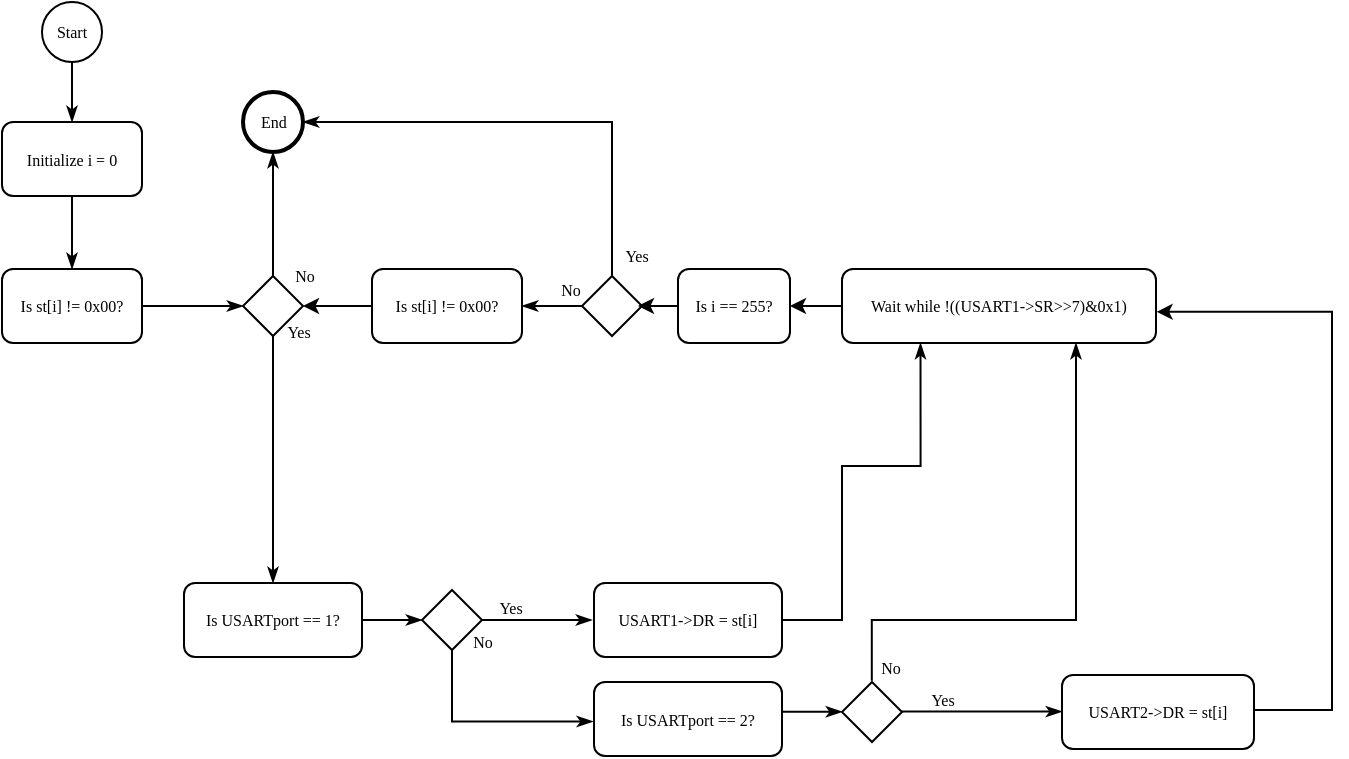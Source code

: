 <mxfile version="24.7.17">
  <diagram name="Page-1" id="c7488fd3-1785-93aa-aadb-54a6760d102a">
    <mxGraphModel dx="814" dy="515" grid="0" gridSize="10" guides="1" tooltips="1" connect="1" arrows="1" fold="1" page="1" pageScale="1" pageWidth="1100" pageHeight="850" background="none" math="0" shadow="0">
      <root>
        <mxCell id="0" />
        <mxCell id="1" parent="0" />
        <mxCell id="b9uBkOphKhD5eRVLnkFg-5" style="edgeStyle=orthogonalEdgeStyle;rounded=0;html=1;labelBackgroundColor=none;startArrow=none;startFill=0;startSize=5;endArrow=classicThin;endFill=1;endSize=5;jettySize=auto;orthogonalLoop=1;strokeWidth=1;fontFamily=Verdana;fontSize=8" parent="1" source="b9uBkOphKhD5eRVLnkFg-6" target="b9uBkOphKhD5eRVLnkFg-7" edge="1">
          <mxGeometry relative="1" as="geometry" />
        </mxCell>
        <mxCell id="b9uBkOphKhD5eRVLnkFg-6" value="Start" style="ellipse;whiteSpace=wrap;html=1;rounded=0;shadow=0;labelBackgroundColor=none;strokeWidth=1;fontFamily=Verdana;fontSize=8;align=center;" parent="1" vertex="1">
          <mxGeometry x="280" y="80" width="30" height="30" as="geometry" />
        </mxCell>
        <mxCell id="b9uBkOphKhD5eRVLnkFg-7" value="Initialize i = 0" style="rounded=1;whiteSpace=wrap;html=1;shadow=0;labelBackgroundColor=none;strokeWidth=1;fontFamily=Verdana;fontSize=8;align=center;" parent="1" vertex="1">
          <mxGeometry x="260" y="140.0" width="70" height="37" as="geometry" />
        </mxCell>
        <mxCell id="b9uBkOphKhD5eRVLnkFg-14" style="edgeStyle=orthogonalEdgeStyle;rounded=0;html=1;labelBackgroundColor=none;startArrow=none;startFill=0;startSize=5;endArrow=classicThin;endFill=1;endSize=5;jettySize=auto;orthogonalLoop=1;strokeWidth=1;fontFamily=Verdana;fontSize=8" parent="1" source="b9uBkOphKhD5eRVLnkFg-15" target="b9uBkOphKhD5eRVLnkFg-16" edge="1">
          <mxGeometry relative="1" as="geometry" />
        </mxCell>
        <mxCell id="b9uBkOphKhD5eRVLnkFg-15" value="Is st[i] != 0x00?" style="rounded=1;whiteSpace=wrap;html=1;shadow=0;labelBackgroundColor=none;strokeWidth=1;fontFamily=Verdana;fontSize=8;align=center;" parent="1" vertex="1">
          <mxGeometry x="260" y="213.5" width="70" height="37" as="geometry" />
        </mxCell>
        <mxCell id="b9uBkOphKhD5eRVLnkFg-16" value="" style="strokeWidth=1;html=1;shape=mxgraph.flowchart.decision;whiteSpace=wrap;rounded=1;shadow=0;labelBackgroundColor=none;fontFamily=Verdana;fontSize=8;align=center;" parent="1" vertex="1">
          <mxGeometry x="380.5" y="217.0" width="30" height="30" as="geometry" />
        </mxCell>
        <mxCell id="b9uBkOphKhD5eRVLnkFg-17" style="edgeStyle=orthogonalEdgeStyle;rounded=0;html=1;labelBackgroundColor=none;startArrow=none;startFill=0;startSize=5;endArrow=classicThin;endFill=1;endSize=5;jettySize=auto;orthogonalLoop=1;strokeWidth=1;fontFamily=Verdana;fontSize=8" parent="1" source="b9uBkOphKhD5eRVLnkFg-7" target="b9uBkOphKhD5eRVLnkFg-15" edge="1">
          <mxGeometry relative="1" as="geometry" />
        </mxCell>
        <mxCell id="b9uBkOphKhD5eRVLnkFg-19" value="Yes" style="edgeStyle=orthogonalEdgeStyle;rounded=0;html=1;labelBackgroundColor=none;startArrow=none;startFill=0;startSize=5;endArrow=classicThin;endFill=1;endSize=5;jettySize=auto;orthogonalLoop=1;strokeWidth=1;fontFamily=Verdana;fontSize=8" parent="1" source="b9uBkOphKhD5eRVLnkFg-16" target="b9uBkOphKhD5eRVLnkFg-23" edge="1">
          <mxGeometry x="-1" y="12" relative="1" as="geometry">
            <mxPoint y="-2" as="offset" />
          </mxGeometry>
        </mxCell>
        <mxCell id="b9uBkOphKhD5eRVLnkFg-22" style="edgeStyle=orthogonalEdgeStyle;rounded=0;html=1;labelBackgroundColor=none;startArrow=none;startFill=0;startSize=5;endArrow=classicThin;endFill=1;endSize=5;jettySize=auto;orthogonalLoop=1;strokeWidth=1;fontFamily=Verdana;fontSize=8;" parent="1" source="b9uBkOphKhD5eRVLnkFg-23" target="b9uBkOphKhD5eRVLnkFg-25" edge="1">
          <mxGeometry relative="1" as="geometry" />
        </mxCell>
        <mxCell id="b9uBkOphKhD5eRVLnkFg-23" value="Is USARTport == 1?" style="rounded=1;whiteSpace=wrap;html=1;shadow=0;labelBackgroundColor=none;strokeWidth=1;fontFamily=Verdana;fontSize=8;align=center;" parent="1" vertex="1">
          <mxGeometry x="351" y="370.5" width="89" height="37" as="geometry" />
        </mxCell>
        <mxCell id="b9uBkOphKhD5eRVLnkFg-24" value="Yes" style="edgeStyle=orthogonalEdgeStyle;rounded=0;html=1;labelBackgroundColor=none;startArrow=none;startFill=0;startSize=5;endArrow=classicThin;endFill=1;endSize=5;jettySize=auto;orthogonalLoop=1;strokeWidth=1;fontFamily=Verdana;fontSize=8" parent="1" source="b9uBkOphKhD5eRVLnkFg-25" edge="1">
          <mxGeometry x="-0.501" y="6" relative="1" as="geometry">
            <mxPoint as="offset" />
            <mxPoint x="555" y="389" as="targetPoint" />
          </mxGeometry>
        </mxCell>
        <mxCell id="b9uBkOphKhD5eRVLnkFg-25" value="" style="strokeWidth=1;html=1;shape=mxgraph.flowchart.decision;whiteSpace=wrap;rounded=1;shadow=0;labelBackgroundColor=none;fontFamily=Verdana;fontSize=8;align=center;" parent="1" vertex="1">
          <mxGeometry x="470" y="374.0" width="30" height="30" as="geometry" />
        </mxCell>
        <mxCell id="b9uBkOphKhD5eRVLnkFg-29" value="End" style="ellipse;whiteSpace=wrap;html=1;rounded=0;shadow=0;labelBackgroundColor=none;strokeWidth=2;fontFamily=Verdana;fontSize=8;align=center;" parent="1" vertex="1">
          <mxGeometry x="380.5" y="125" width="30" height="30" as="geometry" />
        </mxCell>
        <mxCell id="H0oVASNlkaPm-VglckJS-3" value="No" style="edgeStyle=orthogonalEdgeStyle;rounded=0;html=1;labelBackgroundColor=none;startArrow=none;startFill=0;startSize=5;endArrow=classicThin;endFill=1;endSize=5;jettySize=auto;orthogonalLoop=1;strokeWidth=1;fontFamily=Verdana;fontSize=8;entryX=0.5;entryY=1;entryDx=0;entryDy=0;exitX=0.5;exitY=0;exitDx=0;exitDy=0;exitPerimeter=0;" parent="1" target="b9uBkOphKhD5eRVLnkFg-29" edge="1" source="b9uBkOphKhD5eRVLnkFg-16">
          <mxGeometry x="-0.991" y="-15" relative="1" as="geometry">
            <mxPoint as="offset" />
            <mxPoint x="404.71" y="217" as="sourcePoint" />
            <mxPoint x="404.71" y="167" as="targetPoint" />
            <Array as="points" />
          </mxGeometry>
        </mxCell>
        <mxCell id="H0oVASNlkaPm-VglckJS-4" value="No" style="edgeStyle=orthogonalEdgeStyle;rounded=0;html=1;labelBackgroundColor=none;startArrow=none;startFill=0;startSize=5;endArrow=classicThin;endFill=1;endSize=5;jettySize=auto;orthogonalLoop=1;strokeWidth=1;fontFamily=Verdana;fontSize=8;exitX=0.5;exitY=1;exitDx=0;exitDy=0;exitPerimeter=0;entryX=-0.006;entryY=0.534;entryDx=0;entryDy=0;entryPerimeter=0;" parent="1" source="b9uBkOphKhD5eRVLnkFg-25" edge="1" target="H0oVASNlkaPm-VglckJS-5">
          <mxGeometry x="-1" y="16" relative="1" as="geometry">
            <mxPoint x="-1" y="-4" as="offset" />
            <mxPoint x="490" y="425" as="sourcePoint" />
            <mxPoint x="553" y="440" as="targetPoint" />
            <Array as="points">
              <mxPoint x="485" y="440" />
            </Array>
          </mxGeometry>
        </mxCell>
        <mxCell id="H0oVASNlkaPm-VglckJS-5" value="Is USARTport == 2?" style="rounded=1;whiteSpace=wrap;html=1;shadow=0;labelBackgroundColor=none;strokeWidth=1;fontFamily=Verdana;fontSize=8;align=center;" parent="1" vertex="1">
          <mxGeometry x="556" y="420" width="94" height="37" as="geometry" />
        </mxCell>
        <mxCell id="H0oVASNlkaPm-VglckJS-6" value="" style="strokeWidth=1;html=1;shape=mxgraph.flowchart.decision;whiteSpace=wrap;rounded=1;shadow=0;labelBackgroundColor=none;fontFamily=Verdana;fontSize=8;align=center;" parent="1" vertex="1">
          <mxGeometry x="680" y="420.0" width="30" height="30" as="geometry" />
        </mxCell>
        <mxCell id="H0oVASNlkaPm-VglckJS-7" style="edgeStyle=orthogonalEdgeStyle;rounded=0;html=1;labelBackgroundColor=none;startArrow=none;startFill=0;startSize=5;endArrow=classicThin;endFill=1;endSize=5;jettySize=auto;orthogonalLoop=1;strokeWidth=1;fontFamily=Verdana;fontSize=8;" parent="1" edge="1">
          <mxGeometry relative="1" as="geometry">
            <mxPoint x="650" y="434.9" as="sourcePoint" />
            <mxPoint x="680" y="434.9" as="targetPoint" />
          </mxGeometry>
        </mxCell>
        <mxCell id="H0oVASNlkaPm-VglckJS-8" value="No" style="edgeStyle=orthogonalEdgeStyle;rounded=0;html=1;labelBackgroundColor=none;startArrow=none;startFill=0;startSize=5;endArrow=classicThin;endFill=1;endSize=5;jettySize=auto;orthogonalLoop=1;strokeWidth=1;fontFamily=Verdana;fontSize=8;exitX=0.497;exitY=-0.021;exitDx=0;exitDy=0;exitPerimeter=0;" parent="1" source="H0oVASNlkaPm-VglckJS-6" edge="1">
          <mxGeometry x="-0.953" y="-9" relative="1" as="geometry">
            <mxPoint as="offset" />
            <mxPoint x="697" y="418.5" as="sourcePoint" />
            <mxPoint x="797" y="250.5" as="targetPoint" />
            <Array as="points">
              <mxPoint x="695" y="389" />
              <mxPoint x="797" y="389" />
            </Array>
          </mxGeometry>
        </mxCell>
        <mxCell id="H0oVASNlkaPm-VglckJS-9" value="Yes" style="edgeStyle=orthogonalEdgeStyle;rounded=0;html=1;entryX=0;entryY=0.5;labelBackgroundColor=none;startArrow=none;startFill=0;startSize=5;endArrow=classicThin;endFill=1;endSize=5;jettySize=auto;orthogonalLoop=1;strokeWidth=1;fontFamily=Verdana;fontSize=8" parent="1" edge="1">
          <mxGeometry x="-0.501" y="6" relative="1" as="geometry">
            <mxPoint as="offset" />
            <mxPoint x="710" y="434.8" as="sourcePoint" />
            <mxPoint x="790" y="434.8" as="targetPoint" />
          </mxGeometry>
        </mxCell>
        <mxCell id="H0oVASNlkaPm-VglckJS-14" style="edgeStyle=orthogonalEdgeStyle;rounded=0;orthogonalLoop=1;jettySize=auto;html=1;endSize=5;startSize=5;entryX=1.002;entryY=0.578;entryDx=0;entryDy=0;entryPerimeter=0;exitX=1;exitY=0.5;exitDx=0;exitDy=0;" parent="1" source="H0oVASNlkaPm-VglckJS-10" target="H0oVASNlkaPm-VglckJS-12" edge="1">
          <mxGeometry relative="1" as="geometry">
            <mxPoint x="838" y="280" as="targetPoint" />
            <Array as="points">
              <mxPoint x="879" y="435" />
              <mxPoint x="879" y="434" />
              <mxPoint x="925" y="434" />
              <mxPoint x="925" y="235" />
            </Array>
            <mxPoint x="879.013" y="414.75" as="sourcePoint" />
          </mxGeometry>
        </mxCell>
        <mxCell id="H0oVASNlkaPm-VglckJS-10" value="USART2-&amp;gt;DR = st[i]" style="rounded=1;whiteSpace=wrap;html=1;shadow=0;labelBackgroundColor=none;strokeWidth=1;fontFamily=Verdana;fontSize=8;align=center;" parent="1" vertex="1">
          <mxGeometry x="790" y="416.5" width="96" height="37" as="geometry" />
        </mxCell>
        <mxCell id="H0oVASNlkaPm-VglckJS-13" style="edgeStyle=orthogonalEdgeStyle;rounded=0;orthogonalLoop=1;jettySize=auto;html=1;endArrow=classicThin;endFill=1;endSize=5;startSize=5;entryX=0.25;entryY=1;entryDx=0;entryDy=0;" parent="1" source="H0oVASNlkaPm-VglckJS-11" target="H0oVASNlkaPm-VglckJS-12" edge="1">
          <mxGeometry relative="1" as="geometry">
            <mxPoint x="680" y="260" as="targetPoint" />
            <Array as="points">
              <mxPoint x="680" y="389" />
              <mxPoint x="680" y="312" />
              <mxPoint x="719" y="312" />
            </Array>
          </mxGeometry>
        </mxCell>
        <mxCell id="H0oVASNlkaPm-VglckJS-11" value="USART1-&amp;gt;DR = st[i]" style="rounded=1;whiteSpace=wrap;html=1;shadow=0;labelBackgroundColor=none;strokeWidth=1;fontFamily=Verdana;fontSize=8;align=center;" parent="1" vertex="1">
          <mxGeometry x="556" y="370.5" width="94" height="37" as="geometry" />
        </mxCell>
        <mxCell id="H0oVASNlkaPm-VglckJS-16" style="edgeStyle=orthogonalEdgeStyle;rounded=0;orthogonalLoop=1;jettySize=auto;html=1;entryX=1;entryY=0.5;entryDx=0;entryDy=0;endSize=5;startSize=5;" parent="1" source="H0oVASNlkaPm-VglckJS-12" target="H0oVASNlkaPm-VglckJS-15" edge="1">
          <mxGeometry relative="1" as="geometry" />
        </mxCell>
        <mxCell id="H0oVASNlkaPm-VglckJS-12" value="Wait while !((USART1-&amp;gt;SR&amp;gt;&amp;gt;7)&amp;amp;0x1)" style="rounded=1;whiteSpace=wrap;html=1;shadow=0;labelBackgroundColor=none;strokeWidth=1;fontFamily=Verdana;fontSize=8;align=center;" parent="1" vertex="1">
          <mxGeometry x="680" y="213.5" width="157" height="37" as="geometry" />
        </mxCell>
        <mxCell id="H0oVASNlkaPm-VglckJS-15" value="Is i == 255?" style="rounded=1;whiteSpace=wrap;html=1;shadow=0;labelBackgroundColor=none;strokeWidth=1;fontFamily=Verdana;fontSize=8;align=center;" parent="1" vertex="1">
          <mxGeometry x="598" y="213.5" width="56" height="37" as="geometry" />
        </mxCell>
        <mxCell id="H0oVASNlkaPm-VglckJS-17" value="" style="strokeWidth=1;html=1;shape=mxgraph.flowchart.decision;whiteSpace=wrap;rounded=1;shadow=0;labelBackgroundColor=none;fontFamily=Verdana;fontSize=8;align=center;" parent="1" vertex="1">
          <mxGeometry x="550" y="217.0" width="30" height="30" as="geometry" />
        </mxCell>
        <mxCell id="H0oVASNlkaPm-VglckJS-19" value="Yes" style="edgeStyle=orthogonalEdgeStyle;rounded=0;html=1;labelBackgroundColor=none;startArrow=none;startFill=0;startSize=5;endArrow=classicThin;endFill=1;endSize=5;jettySize=auto;orthogonalLoop=1;strokeWidth=1;fontFamily=Verdana;fontSize=8;exitX=0.5;exitY=0;exitDx=0;exitDy=0;exitPerimeter=0;entryX=1;entryY=0.5;entryDx=0;entryDy=0;" parent="1" source="H0oVASNlkaPm-VglckJS-17" target="b9uBkOphKhD5eRVLnkFg-29" edge="1">
          <mxGeometry x="-0.914" y="-12" relative="1" as="geometry">
            <mxPoint as="offset" />
            <mxPoint x="530" y="173.5" as="sourcePoint" />
            <mxPoint x="530" y="297.5" as="targetPoint" />
          </mxGeometry>
        </mxCell>
        <mxCell id="H0oVASNlkaPm-VglckJS-22" value="Is st[i] != 0x00?" style="rounded=1;whiteSpace=wrap;html=1;shadow=0;labelBackgroundColor=none;strokeWidth=1;fontFamily=Verdana;fontSize=8;align=center;" parent="1" vertex="1">
          <mxGeometry x="445" y="213.5" width="75" height="37" as="geometry" />
        </mxCell>
        <mxCell id="H0oVASNlkaPm-VglckJS-23" style="edgeStyle=orthogonalEdgeStyle;rounded=0;orthogonalLoop=1;jettySize=auto;html=1;entryX=1;entryY=0.5;entryDx=0;entryDy=0;entryPerimeter=0;endSize=5;startSize=5;" parent="1" source="H0oVASNlkaPm-VglckJS-22" target="b9uBkOphKhD5eRVLnkFg-16" edge="1">
          <mxGeometry relative="1" as="geometry" />
        </mxCell>
        <mxCell id="H0oVASNlkaPm-VglckJS-25" value="No" style="edgeStyle=orthogonalEdgeStyle;rounded=0;html=1;labelBackgroundColor=none;startArrow=none;startFill=0;startSize=5;endArrow=classicThin;endFill=1;endSize=5;jettySize=auto;orthogonalLoop=1;strokeWidth=1;fontFamily=Verdana;fontSize=8;entryX=1;entryY=0.5;entryDx=0;entryDy=0;" parent="1" source="H0oVASNlkaPm-VglckJS-17" target="H0oVASNlkaPm-VglckJS-22" edge="1">
          <mxGeometry x="-0.76" y="-8" relative="1" as="geometry">
            <mxPoint as="offset" />
            <mxPoint x="520" y="207" as="sourcePoint" />
            <mxPoint x="520" y="230" as="targetPoint" />
          </mxGeometry>
        </mxCell>
        <mxCell id="Nn6MCb6ZcGbOYUTjjnC--1" style="edgeStyle=orthogonalEdgeStyle;rounded=0;orthogonalLoop=1;jettySize=auto;html=1;entryX=0.961;entryY=0.489;entryDx=0;entryDy=0;entryPerimeter=0;endSize=5;startSize=5;" edge="1" parent="1" source="H0oVASNlkaPm-VglckJS-15" target="H0oVASNlkaPm-VglckJS-17">
          <mxGeometry relative="1" as="geometry" />
        </mxCell>
      </root>
    </mxGraphModel>
  </diagram>
</mxfile>
